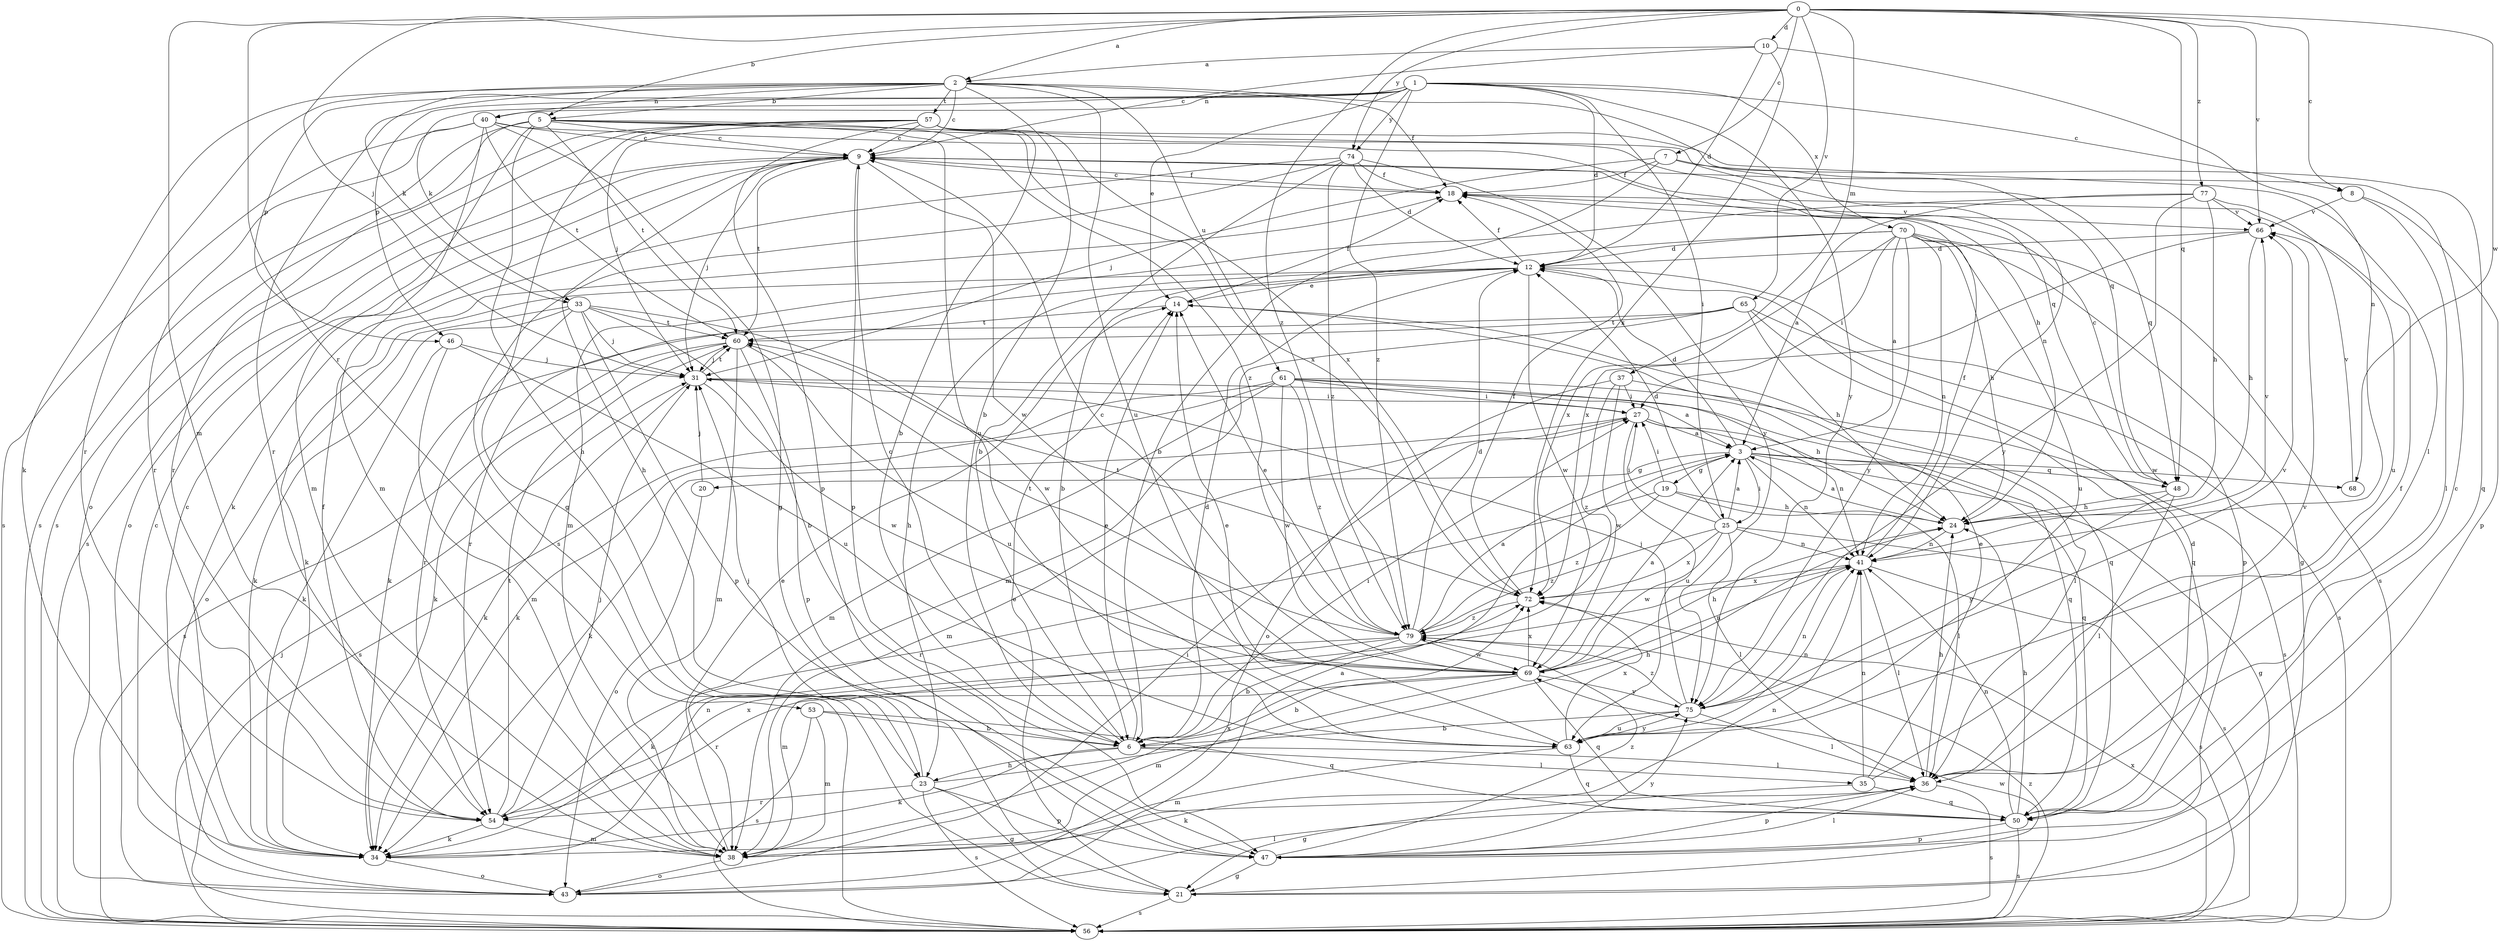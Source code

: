 strict digraph  {
0;
1;
2;
3;
5;
6;
7;
8;
9;
10;
12;
14;
18;
19;
20;
21;
23;
24;
25;
27;
31;
33;
34;
35;
36;
37;
38;
40;
41;
43;
46;
47;
48;
50;
53;
54;
56;
57;
60;
61;
63;
65;
66;
68;
69;
70;
72;
74;
75;
77;
79;
0 -> 2  [label=a];
0 -> 5  [label=b];
0 -> 7  [label=c];
0 -> 8  [label=c];
0 -> 10  [label=d];
0 -> 31  [label=j];
0 -> 37  [label=m];
0 -> 38  [label=m];
0 -> 48  [label=q];
0 -> 53  [label=r];
0 -> 65  [label=v];
0 -> 66  [label=v];
0 -> 68  [label=w];
0 -> 74  [label=y];
0 -> 77  [label=z];
0 -> 79  [label=z];
1 -> 8  [label=c];
1 -> 12  [label=d];
1 -> 14  [label=e];
1 -> 25  [label=i];
1 -> 33  [label=k];
1 -> 40  [label=n];
1 -> 46  [label=p];
1 -> 54  [label=r];
1 -> 70  [label=x];
1 -> 74  [label=y];
1 -> 75  [label=y];
1 -> 79  [label=z];
2 -> 5  [label=b];
2 -> 6  [label=b];
2 -> 9  [label=c];
2 -> 18  [label=f];
2 -> 33  [label=k];
2 -> 34  [label=k];
2 -> 40  [label=n];
2 -> 46  [label=p];
2 -> 48  [label=q];
2 -> 54  [label=r];
2 -> 57  [label=t];
2 -> 61  [label=u];
2 -> 63  [label=u];
3 -> 12  [label=d];
3 -> 19  [label=g];
3 -> 20  [label=g];
3 -> 21  [label=g];
3 -> 25  [label=i];
3 -> 41  [label=n];
3 -> 48  [label=q];
3 -> 68  [label=w];
5 -> 9  [label=c];
5 -> 23  [label=h];
5 -> 38  [label=m];
5 -> 48  [label=q];
5 -> 54  [label=r];
5 -> 56  [label=s];
5 -> 60  [label=t];
5 -> 63  [label=u];
5 -> 72  [label=x];
5 -> 79  [label=z];
6 -> 9  [label=c];
6 -> 12  [label=d];
6 -> 14  [label=e];
6 -> 23  [label=h];
6 -> 27  [label=i];
6 -> 34  [label=k];
6 -> 35  [label=l];
6 -> 36  [label=l];
7 -> 6  [label=b];
7 -> 18  [label=f];
7 -> 31  [label=j];
7 -> 48  [label=q];
7 -> 50  [label=q];
8 -> 36  [label=l];
8 -> 47  [label=p];
8 -> 66  [label=v];
9 -> 18  [label=f];
9 -> 23  [label=h];
9 -> 31  [label=j];
9 -> 43  [label=o];
9 -> 47  [label=p];
9 -> 56  [label=s];
9 -> 60  [label=t];
9 -> 69  [label=w];
10 -> 2  [label=a];
10 -> 9  [label=c];
10 -> 12  [label=d];
10 -> 41  [label=n];
10 -> 72  [label=x];
12 -> 14  [label=e];
12 -> 18  [label=f];
12 -> 23  [label=h];
12 -> 34  [label=k];
12 -> 47  [label=p];
12 -> 54  [label=r];
12 -> 69  [label=w];
14 -> 18  [label=f];
14 -> 50  [label=q];
14 -> 60  [label=t];
18 -> 9  [label=c];
18 -> 66  [label=v];
19 -> 24  [label=h];
19 -> 27  [label=i];
19 -> 36  [label=l];
19 -> 54  [label=r];
19 -> 79  [label=z];
20 -> 31  [label=j];
20 -> 43  [label=o];
21 -> 14  [label=e];
21 -> 56  [label=s];
21 -> 69  [label=w];
23 -> 21  [label=g];
23 -> 24  [label=h];
23 -> 31  [label=j];
23 -> 47  [label=p];
23 -> 54  [label=r];
23 -> 56  [label=s];
24 -> 3  [label=a];
24 -> 41  [label=n];
25 -> 3  [label=a];
25 -> 12  [label=d];
25 -> 27  [label=i];
25 -> 36  [label=l];
25 -> 41  [label=n];
25 -> 56  [label=s];
25 -> 69  [label=w];
25 -> 72  [label=x];
25 -> 79  [label=z];
27 -> 3  [label=a];
27 -> 34  [label=k];
27 -> 38  [label=m];
27 -> 41  [label=n];
27 -> 50  [label=q];
27 -> 63  [label=u];
31 -> 27  [label=i];
31 -> 34  [label=k];
31 -> 50  [label=q];
31 -> 60  [label=t];
31 -> 69  [label=w];
33 -> 6  [label=b];
33 -> 31  [label=j];
33 -> 34  [label=k];
33 -> 43  [label=o];
33 -> 47  [label=p];
33 -> 54  [label=r];
33 -> 60  [label=t];
33 -> 69  [label=w];
34 -> 9  [label=c];
34 -> 41  [label=n];
34 -> 43  [label=o];
35 -> 14  [label=e];
35 -> 21  [label=g];
35 -> 41  [label=n];
35 -> 50  [label=q];
35 -> 66  [label=v];
36 -> 18  [label=f];
36 -> 24  [label=h];
36 -> 34  [label=k];
36 -> 47  [label=p];
36 -> 56  [label=s];
37 -> 27  [label=i];
37 -> 43  [label=o];
37 -> 56  [label=s];
37 -> 69  [label=w];
37 -> 79  [label=z];
38 -> 14  [label=e];
38 -> 41  [label=n];
38 -> 43  [label=o];
38 -> 72  [label=x];
40 -> 9  [label=c];
40 -> 21  [label=g];
40 -> 24  [label=h];
40 -> 38  [label=m];
40 -> 54  [label=r];
40 -> 56  [label=s];
40 -> 60  [label=t];
41 -> 18  [label=f];
41 -> 36  [label=l];
41 -> 56  [label=s];
41 -> 66  [label=v];
41 -> 72  [label=x];
43 -> 3  [label=a];
43 -> 9  [label=c];
43 -> 27  [label=i];
43 -> 36  [label=l];
46 -> 31  [label=j];
46 -> 34  [label=k];
46 -> 38  [label=m];
46 -> 63  [label=u];
47 -> 21  [label=g];
47 -> 36  [label=l];
47 -> 75  [label=y];
47 -> 79  [label=z];
48 -> 9  [label=c];
48 -> 24  [label=h];
48 -> 36  [label=l];
48 -> 75  [label=y];
50 -> 9  [label=c];
50 -> 12  [label=d];
50 -> 24  [label=h];
50 -> 41  [label=n];
50 -> 47  [label=p];
50 -> 56  [label=s];
53 -> 6  [label=b];
53 -> 38  [label=m];
53 -> 50  [label=q];
53 -> 56  [label=s];
54 -> 18  [label=f];
54 -> 31  [label=j];
54 -> 34  [label=k];
54 -> 38  [label=m];
54 -> 60  [label=t];
54 -> 72  [label=x];
56 -> 31  [label=j];
56 -> 72  [label=x];
56 -> 79  [label=z];
57 -> 6  [label=b];
57 -> 9  [label=c];
57 -> 21  [label=g];
57 -> 31  [label=j];
57 -> 36  [label=l];
57 -> 41  [label=n];
57 -> 43  [label=o];
57 -> 47  [label=p];
57 -> 56  [label=s];
57 -> 72  [label=x];
60 -> 31  [label=j];
60 -> 34  [label=k];
60 -> 38  [label=m];
60 -> 47  [label=p];
60 -> 56  [label=s];
60 -> 63  [label=u];
61 -> 3  [label=a];
61 -> 24  [label=h];
61 -> 27  [label=i];
61 -> 34  [label=k];
61 -> 36  [label=l];
61 -> 38  [label=m];
61 -> 56  [label=s];
61 -> 69  [label=w];
61 -> 79  [label=z];
63 -> 14  [label=e];
63 -> 38  [label=m];
63 -> 41  [label=n];
63 -> 50  [label=q];
63 -> 72  [label=x];
63 -> 75  [label=y];
65 -> 24  [label=h];
65 -> 34  [label=k];
65 -> 38  [label=m];
65 -> 50  [label=q];
65 -> 56  [label=s];
65 -> 60  [label=t];
66 -> 12  [label=d];
66 -> 24  [label=h];
66 -> 72  [label=x];
68 -> 66  [label=v];
69 -> 3  [label=a];
69 -> 6  [label=b];
69 -> 9  [label=c];
69 -> 24  [label=h];
69 -> 38  [label=m];
69 -> 41  [label=n];
69 -> 50  [label=q];
69 -> 54  [label=r];
69 -> 72  [label=x];
69 -> 75  [label=y];
70 -> 3  [label=a];
70 -> 6  [label=b];
70 -> 12  [label=d];
70 -> 21  [label=g];
70 -> 24  [label=h];
70 -> 27  [label=i];
70 -> 41  [label=n];
70 -> 56  [label=s];
70 -> 63  [label=u];
70 -> 72  [label=x];
70 -> 75  [label=y];
72 -> 18  [label=f];
72 -> 60  [label=t];
72 -> 79  [label=z];
74 -> 6  [label=b];
74 -> 12  [label=d];
74 -> 18  [label=f];
74 -> 34  [label=k];
74 -> 56  [label=s];
74 -> 75  [label=y];
74 -> 79  [label=z];
75 -> 6  [label=b];
75 -> 31  [label=j];
75 -> 36  [label=l];
75 -> 41  [label=n];
75 -> 63  [label=u];
75 -> 66  [label=v];
75 -> 79  [label=z];
77 -> 3  [label=a];
77 -> 24  [label=h];
77 -> 38  [label=m];
77 -> 63  [label=u];
77 -> 66  [label=v];
77 -> 75  [label=y];
79 -> 3  [label=a];
79 -> 6  [label=b];
79 -> 12  [label=d];
79 -> 14  [label=e];
79 -> 34  [label=k];
79 -> 38  [label=m];
79 -> 60  [label=t];
79 -> 69  [label=w];
}
